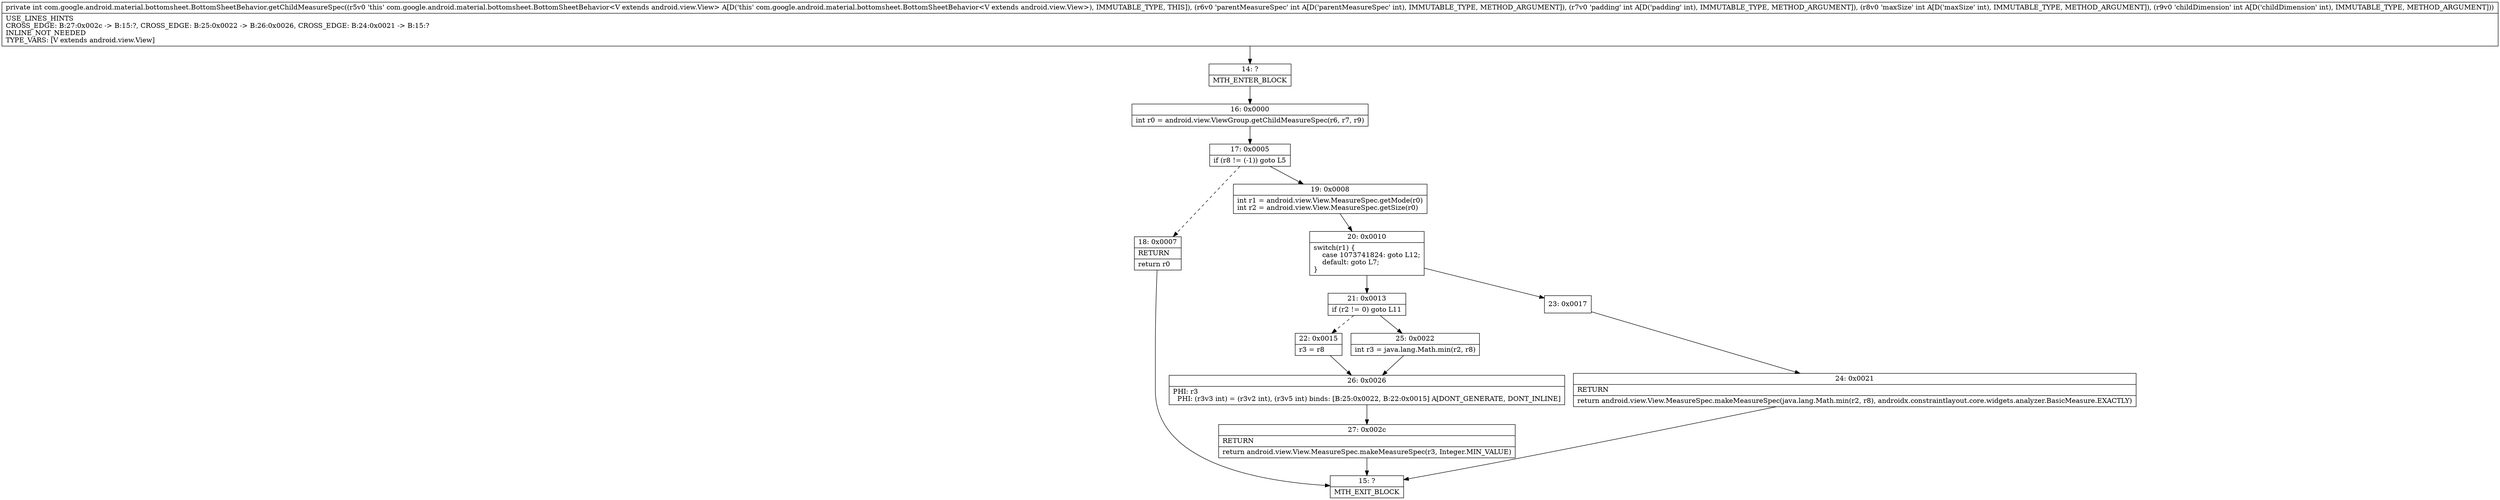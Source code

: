digraph "CFG forcom.google.android.material.bottomsheet.BottomSheetBehavior.getChildMeasureSpec(IIII)I" {
Node_14 [shape=record,label="{14\:\ ?|MTH_ENTER_BLOCK\l}"];
Node_16 [shape=record,label="{16\:\ 0x0000|int r0 = android.view.ViewGroup.getChildMeasureSpec(r6, r7, r9)\l}"];
Node_17 [shape=record,label="{17\:\ 0x0005|if (r8 != (\-1)) goto L5\l}"];
Node_18 [shape=record,label="{18\:\ 0x0007|RETURN\l|return r0\l}"];
Node_15 [shape=record,label="{15\:\ ?|MTH_EXIT_BLOCK\l}"];
Node_19 [shape=record,label="{19\:\ 0x0008|int r1 = android.view.View.MeasureSpec.getMode(r0)\lint r2 = android.view.View.MeasureSpec.getSize(r0)\l}"];
Node_20 [shape=record,label="{20\:\ 0x0010|switch(r1) \{\l    case 1073741824: goto L12;\l    default: goto L7;\l\}\l}"];
Node_21 [shape=record,label="{21\:\ 0x0013|if (r2 != 0) goto L11\l}"];
Node_22 [shape=record,label="{22\:\ 0x0015|r3 = r8\l}"];
Node_26 [shape=record,label="{26\:\ 0x0026|PHI: r3 \l  PHI: (r3v3 int) = (r3v2 int), (r3v5 int) binds: [B:25:0x0022, B:22:0x0015] A[DONT_GENERATE, DONT_INLINE]\l}"];
Node_27 [shape=record,label="{27\:\ 0x002c|RETURN\l|return android.view.View.MeasureSpec.makeMeasureSpec(r3, Integer.MIN_VALUE)\l}"];
Node_25 [shape=record,label="{25\:\ 0x0022|int r3 = java.lang.Math.min(r2, r8)\l}"];
Node_23 [shape=record,label="{23\:\ 0x0017}"];
Node_24 [shape=record,label="{24\:\ 0x0021|RETURN\l|return android.view.View.MeasureSpec.makeMeasureSpec(java.lang.Math.min(r2, r8), androidx.constraintlayout.core.widgets.analyzer.BasicMeasure.EXACTLY)\l}"];
MethodNode[shape=record,label="{private int com.google.android.material.bottomsheet.BottomSheetBehavior.getChildMeasureSpec((r5v0 'this' com.google.android.material.bottomsheet.BottomSheetBehavior\<V extends android.view.View\> A[D('this' com.google.android.material.bottomsheet.BottomSheetBehavior\<V extends android.view.View\>), IMMUTABLE_TYPE, THIS]), (r6v0 'parentMeasureSpec' int A[D('parentMeasureSpec' int), IMMUTABLE_TYPE, METHOD_ARGUMENT]), (r7v0 'padding' int A[D('padding' int), IMMUTABLE_TYPE, METHOD_ARGUMENT]), (r8v0 'maxSize' int A[D('maxSize' int), IMMUTABLE_TYPE, METHOD_ARGUMENT]), (r9v0 'childDimension' int A[D('childDimension' int), IMMUTABLE_TYPE, METHOD_ARGUMENT]))  | USE_LINES_HINTS\lCROSS_EDGE: B:27:0x002c \-\> B:15:?, CROSS_EDGE: B:25:0x0022 \-\> B:26:0x0026, CROSS_EDGE: B:24:0x0021 \-\> B:15:?\lINLINE_NOT_NEEDED\lTYPE_VARS: [V extends android.view.View]\l}"];
MethodNode -> Node_14;Node_14 -> Node_16;
Node_16 -> Node_17;
Node_17 -> Node_18[style=dashed];
Node_17 -> Node_19;
Node_18 -> Node_15;
Node_19 -> Node_20;
Node_20 -> Node_21;
Node_20 -> Node_23;
Node_21 -> Node_22[style=dashed];
Node_21 -> Node_25;
Node_22 -> Node_26;
Node_26 -> Node_27;
Node_27 -> Node_15;
Node_25 -> Node_26;
Node_23 -> Node_24;
Node_24 -> Node_15;
}


